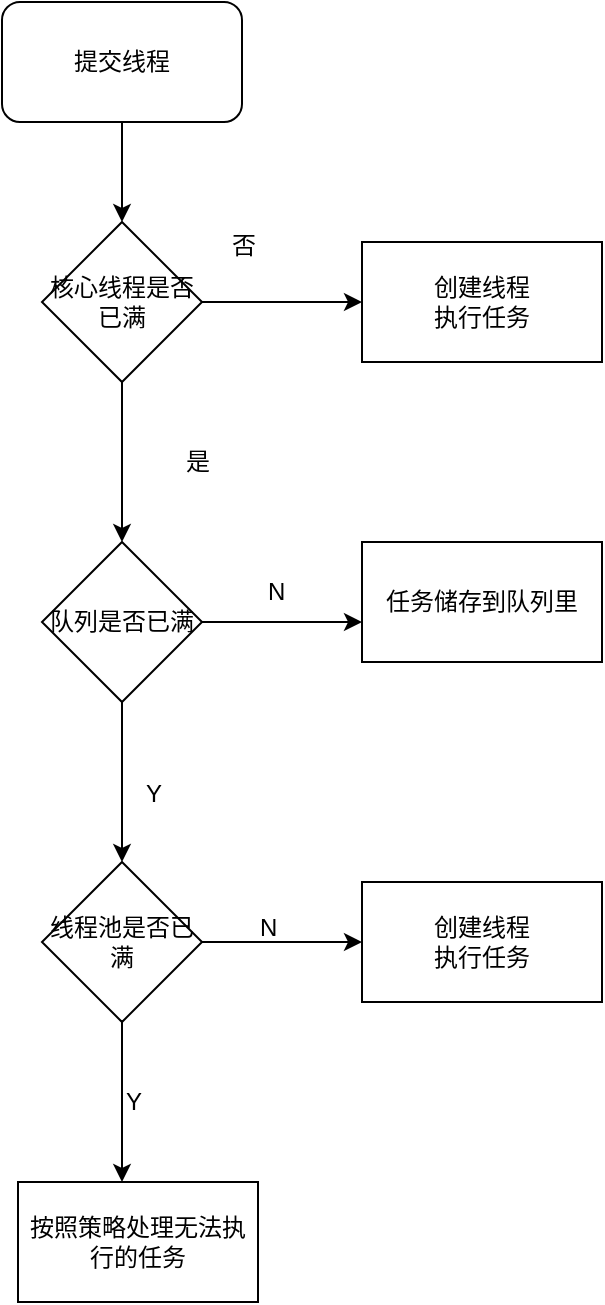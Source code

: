 <mxfile version="11.1.4" type="device"><diagram id="tQBq6MIUGDFXEpOkWEC3" name="Page-1"><mxGraphModel dx="1024" dy="604" grid="1" gridSize="10" guides="1" tooltips="1" connect="1" arrows="1" fold="1" page="1" pageScale="1" pageWidth="827" pageHeight="1169" math="0" shadow="0"><root><mxCell id="0"/><mxCell id="1" parent="0"/><mxCell id="wg8FPeXPoP8vHptGS7-T-5" value="" style="edgeStyle=orthogonalEdgeStyle;rounded=0;orthogonalLoop=1;jettySize=auto;html=1;" edge="1" parent="1" source="wg8FPeXPoP8vHptGS7-T-2" target="wg8FPeXPoP8vHptGS7-T-3"><mxGeometry relative="1" as="geometry"/></mxCell><mxCell id="wg8FPeXPoP8vHptGS7-T-2" value="提交线程" style="rounded=1;whiteSpace=wrap;html=1;" vertex="1" parent="1"><mxGeometry x="280" y="280" width="120" height="60" as="geometry"/></mxCell><mxCell id="wg8FPeXPoP8vHptGS7-T-7" value="" style="edgeStyle=orthogonalEdgeStyle;rounded=0;orthogonalLoop=1;jettySize=auto;html=1;" edge="1" parent="1" source="wg8FPeXPoP8vHptGS7-T-3" target="wg8FPeXPoP8vHptGS7-T-6"><mxGeometry relative="1" as="geometry"/></mxCell><mxCell id="wg8FPeXPoP8vHptGS7-T-10" value="" style="edgeStyle=orthogonalEdgeStyle;rounded=0;orthogonalLoop=1;jettySize=auto;html=1;" edge="1" parent="1" source="wg8FPeXPoP8vHptGS7-T-3"><mxGeometry relative="1" as="geometry"><mxPoint x="460" y="430" as="targetPoint"/></mxGeometry></mxCell><mxCell id="wg8FPeXPoP8vHptGS7-T-3" value="核心线程是否已满" style="rhombus;whiteSpace=wrap;html=1;" vertex="1" parent="1"><mxGeometry x="300" y="390" width="80" height="80" as="geometry"/></mxCell><mxCell id="wg8FPeXPoP8vHptGS7-T-15" value="" style="edgeStyle=orthogonalEdgeStyle;rounded=0;orthogonalLoop=1;jettySize=auto;html=1;" edge="1" parent="1" source="wg8FPeXPoP8vHptGS7-T-6" target="wg8FPeXPoP8vHptGS7-T-14"><mxGeometry relative="1" as="geometry"/></mxCell><mxCell id="wg8FPeXPoP8vHptGS7-T-19" value="" style="edgeStyle=orthogonalEdgeStyle;rounded=0;orthogonalLoop=1;jettySize=auto;html=1;" edge="1" parent="1" source="wg8FPeXPoP8vHptGS7-T-6"><mxGeometry relative="1" as="geometry"><mxPoint x="460" y="590" as="targetPoint"/></mxGeometry></mxCell><mxCell id="wg8FPeXPoP8vHptGS7-T-6" value="队列是否已满" style="rhombus;whiteSpace=wrap;html=1;" vertex="1" parent="1"><mxGeometry x="300" y="550" width="80" height="80" as="geometry"/></mxCell><mxCell id="wg8FPeXPoP8vHptGS7-T-17" value="" style="edgeStyle=orthogonalEdgeStyle;rounded=0;orthogonalLoop=1;jettySize=auto;html=1;" edge="1" parent="1" source="wg8FPeXPoP8vHptGS7-T-14"><mxGeometry relative="1" as="geometry"><mxPoint x="340" y="870" as="targetPoint"/></mxGeometry></mxCell><mxCell id="wg8FPeXPoP8vHptGS7-T-23" value="" style="edgeStyle=orthogonalEdgeStyle;rounded=0;orthogonalLoop=1;jettySize=auto;html=1;" edge="1" parent="1" source="wg8FPeXPoP8vHptGS7-T-14"><mxGeometry relative="1" as="geometry"><mxPoint x="460" y="750" as="targetPoint"/></mxGeometry></mxCell><mxCell id="wg8FPeXPoP8vHptGS7-T-14" value="线程池是否已满" style="rhombus;whiteSpace=wrap;html=1;" vertex="1" parent="1"><mxGeometry x="300" y="710" width="80" height="80" as="geometry"/></mxCell><mxCell id="wg8FPeXPoP8vHptGS7-T-8" value="是" style="text;html=1;resizable=0;points=[];autosize=1;align=left;verticalAlign=top;spacingTop=-4;" vertex="1" parent="1"><mxGeometry x="370" y="500" width="30" height="20" as="geometry"/></mxCell><mxCell id="wg8FPeXPoP8vHptGS7-T-12" value="创建线程&lt;br&gt;执行任务" style="rounded=0;whiteSpace=wrap;html=1;" vertex="1" parent="1"><mxGeometry x="460" y="400" width="120" height="60" as="geometry"/></mxCell><mxCell id="wg8FPeXPoP8vHptGS7-T-13" value="否" style="text;html=1;resizable=0;points=[];autosize=1;align=left;verticalAlign=top;spacingTop=-4;" vertex="1" parent="1"><mxGeometry x="393" y="392" width="30" height="20" as="geometry"/></mxCell><mxCell id="wg8FPeXPoP8vHptGS7-T-20" value="任务储存到队列里" style="rounded=0;whiteSpace=wrap;html=1;" vertex="1" parent="1"><mxGeometry x="460" y="550" width="120" height="60" as="geometry"/></mxCell><mxCell id="wg8FPeXPoP8vHptGS7-T-21" value="创建线程&lt;br&gt;执行任务" style="rounded=0;whiteSpace=wrap;html=1;" vertex="1" parent="1"><mxGeometry x="460" y="720" width="120" height="60" as="geometry"/></mxCell><mxCell id="wg8FPeXPoP8vHptGS7-T-24" value="按照策略处理无法执行的任务" style="rounded=0;whiteSpace=wrap;html=1;" vertex="1" parent="1"><mxGeometry x="288" y="870" width="120" height="60" as="geometry"/></mxCell><mxCell id="wg8FPeXPoP8vHptGS7-T-25" value="Y" style="text;html=1;resizable=0;points=[];autosize=1;align=left;verticalAlign=top;spacingTop=-4;" vertex="1" parent="1"><mxGeometry x="350" y="666" width="20" height="20" as="geometry"/></mxCell><mxCell id="wg8FPeXPoP8vHptGS7-T-26" value="Y" style="text;html=1;resizable=0;points=[];autosize=1;align=left;verticalAlign=top;spacingTop=-4;" vertex="1" parent="1"><mxGeometry x="340" y="820" width="20" height="20" as="geometry"/></mxCell><mxCell id="wg8FPeXPoP8vHptGS7-T-27" value="N" style="text;html=1;resizable=0;points=[];autosize=1;align=left;verticalAlign=top;spacingTop=-4;" vertex="1" parent="1"><mxGeometry x="411" y="565" width="20" height="20" as="geometry"/></mxCell><mxCell id="wg8FPeXPoP8vHptGS7-T-28" value="N" style="text;html=1;resizable=0;points=[];autosize=1;align=left;verticalAlign=top;spacingTop=-4;" vertex="1" parent="1"><mxGeometry x="407" y="733" width="20" height="20" as="geometry"/></mxCell></root></mxGraphModel></diagram><diagram id="2YmdZR50PpVA1Yxo7xsA" name="Page-2"><mxGraphModel dx="1024" dy="605" grid="1" gridSize="10" guides="1" tooltips="1" connect="1" arrows="1" fold="1" page="1" pageScale="1" pageWidth="827" pageHeight="1169" math="0" shadow="0"><root><mxCell id="I7eDSMhSXRug8VvocQYa-0"/><mxCell id="I7eDSMhSXRug8VvocQYa-1" parent="I7eDSMhSXRug8VvocQYa-0"/><mxCell id="I7eDSMhSXRug8VvocQYa-50" value="" style="edgeStyle=orthogonalEdgeStyle;rounded=0;orthogonalLoop=1;jettySize=auto;html=1;" edge="1" parent="I7eDSMhSXRug8VvocQYa-1" source="I7eDSMhSXRug8VvocQYa-2"><mxGeometry relative="1" as="geometry"><mxPoint x="58" y="120" as="targetPoint"/><Array as="points"><mxPoint x="30" y="408"/><mxPoint x="30" y="120"/></Array></mxGeometry></mxCell><mxCell id="I7eDSMhSXRug8VvocQYa-2" value="" style="whiteSpace=wrap;html=1;aspect=fixed;" vertex="1" parent="I7eDSMhSXRug8VvocQYa-1"><mxGeometry x="57.5" y="285" width="245" height="245" as="geometry"/></mxCell><mxCell id="I7eDSMhSXRug8VvocQYa-3" value="AbortPolicy" style="rounded=0;whiteSpace=wrap;html=1;" vertex="1" parent="I7eDSMhSXRug8VvocQYa-1"><mxGeometry x="75" y="370" width="100" height="50" as="geometry"/></mxCell><mxCell id="I7eDSMhSXRug8VvocQYa-4" value="DiscardOldestPolicy" style="rounded=0;whiteSpace=wrap;html=1;" vertex="1" parent="I7eDSMhSXRug8VvocQYa-1"><mxGeometry x="190" y="450" width="100" height="50" as="geometry"/></mxCell><mxCell id="I7eDSMhSXRug8VvocQYa-5" value="CallerRunsPolicy" style="rounded=0;whiteSpace=wrap;html=1;" vertex="1" parent="I7eDSMhSXRug8VvocQYa-1"><mxGeometry x="75" y="450" width="100" height="50" as="geometry"/></mxCell><mxCell id="I7eDSMhSXRug8VvocQYa-6" value="DiscardPolicy" style="rounded=0;whiteSpace=wrap;html=1;" vertex="1" parent="I7eDSMhSXRug8VvocQYa-1"><mxGeometry x="190" y="370" width="100" height="50" as="geometry"/></mxCell><mxCell id="I7eDSMhSXRug8VvocQYa-46" value="" style="edgeStyle=orthogonalEdgeStyle;rounded=0;orthogonalLoop=1;jettySize=auto;html=1;" edge="1" parent="I7eDSMhSXRug8VvocQYa-1" source="I7eDSMhSXRug8VvocQYa-7"><mxGeometry relative="1" as="geometry"><mxPoint x="255" y="120" as="targetPoint"/></mxGeometry></mxCell><mxCell id="I7eDSMhSXRug8VvocQYa-48" value="" style="edgeStyle=orthogonalEdgeStyle;rounded=0;orthogonalLoop=1;jettySize=auto;html=1;entryX=0.25;entryY=0;entryDx=0;entryDy=0;" edge="1" parent="I7eDSMhSXRug8VvocQYa-1" source="I7eDSMhSXRug8VvocQYa-7" target="I7eDSMhSXRug8VvocQYa-2"><mxGeometry relative="1" as="geometry"><mxPoint x="115" y="240" as="targetPoint"/></mxGeometry></mxCell><mxCell id="I7eDSMhSXRug8VvocQYa-7" value="主线程" style="ellipse;whiteSpace=wrap;html=1;" vertex="1" parent="I7eDSMhSXRug8VvocQYa-1"><mxGeometry x="60" y="80" width="120" height="80" as="geometry"/></mxCell><mxCell id="I7eDSMhSXRug8VvocQYa-37" value="" style="edgeStyle=orthogonalEdgeStyle;rounded=0;orthogonalLoop=1;jettySize=auto;html=1;entryX=0;entryY=0.5;entryDx=0;entryDy=0;" edge="1" parent="I7eDSMhSXRug8VvocQYa-1" source="I7eDSMhSXRug8VvocQYa-8" target="I7eDSMhSXRug8VvocQYa-22"><mxGeometry relative="1" as="geometry"><mxPoint x="320" y="10" as="targetPoint"/><Array as="points"><mxPoint x="320" y="70"/></Array></mxGeometry></mxCell><mxCell id="-KarGh6hBYN8ZnSQkCtw-1" value="" style="edgeStyle=orthogonalEdgeStyle;rounded=0;orthogonalLoop=1;jettySize=auto;html=1;" edge="1" parent="I7eDSMhSXRug8VvocQYa-1" source="I7eDSMhSXRug8VvocQYa-8" target="I7eDSMhSXRug8VvocQYa-2"><mxGeometry relative="1" as="geometry"><mxPoint x="320" y="230" as="targetPoint"/><Array as="points"><mxPoint x="320" y="220"/><mxPoint x="180" y="220"/></Array></mxGeometry></mxCell><mxCell id="I7eDSMhSXRug8VvocQYa-8" value="execute()" style="rounded=1;whiteSpace=wrap;html=1;" vertex="1" parent="I7eDSMhSXRug8VvocQYa-1"><mxGeometry x="260" y="90" width="120" height="60" as="geometry"/></mxCell><mxCell id="I7eDSMhSXRug8VvocQYa-10" value="" style="rounded=0;whiteSpace=wrap;html=1;" vertex="1" parent="I7eDSMhSXRug8VvocQYa-1"><mxGeometry x="500" y="160" width="230" height="390" as="geometry"/></mxCell><mxCell id="I7eDSMhSXRug8VvocQYa-11" value="" style="rounded=0;whiteSpace=wrap;html=1;" vertex="1" parent="I7eDSMhSXRug8VvocQYa-1"><mxGeometry x="510" y="200" width="200" height="200" as="geometry"/></mxCell><mxCell id="I7eDSMhSXRug8VvocQYa-12" value="&lt;span style=&quot;white-space: normal&quot;&gt;线程&lt;/span&gt;" style="ellipse;whiteSpace=wrap;html=1;" vertex="1" parent="I7eDSMhSXRug8VvocQYa-1"><mxGeometry x="525" y="240" width="80" height="60" as="geometry"/></mxCell><mxCell id="I7eDSMhSXRug8VvocQYa-14" value="&lt;span style=&quot;white-space: normal&quot;&gt;线程&lt;/span&gt;" style="ellipse;whiteSpace=wrap;html=1;" vertex="1" parent="I7eDSMhSXRug8VvocQYa-1"><mxGeometry x="627.5" y="260" width="80" height="60" as="geometry"/></mxCell><mxCell id="I7eDSMhSXRug8VvocQYa-15" value="&lt;span style=&quot;white-space: normal&quot;&gt;线程&lt;/span&gt;" style="ellipse;whiteSpace=wrap;html=1;" vertex="1" parent="I7eDSMhSXRug8VvocQYa-1"><mxGeometry x="535" y="325" width="80" height="60" as="geometry"/></mxCell><mxCell id="I7eDSMhSXRug8VvocQYa-16" value="线程" style="ellipse;whiteSpace=wrap;html=1;" vertex="1" parent="I7eDSMhSXRug8VvocQYa-1"><mxGeometry x="555" y="420" width="60" height="50" as="geometry"/></mxCell><mxCell id="I7eDSMhSXRug8VvocQYa-17" value="&lt;span style=&quot;white-space: normal&quot;&gt;线程&lt;/span&gt;" style="ellipse;whiteSpace=wrap;html=1;" vertex="1" parent="I7eDSMhSXRug8VvocQYa-1"><mxGeometry x="640" y="440" width="55" height="60" as="geometry"/></mxCell><mxCell id="I7eDSMhSXRug8VvocQYa-18" value="&lt;span style=&quot;white-space: normal&quot;&gt;线程&lt;/span&gt;" style="ellipse;whiteSpace=wrap;html=1;" vertex="1" parent="I7eDSMhSXRug8VvocQYa-1"><mxGeometry x="565" y="480" width="60" height="50" as="geometry"/></mxCell><mxCell id="I7eDSMhSXRug8VvocQYa-19" value="corePool" style="text;html=1;strokeColor=none;fillColor=none;align=center;verticalAlign=middle;whiteSpace=wrap;rounded=0;" vertex="1" parent="I7eDSMhSXRug8VvocQYa-1"><mxGeometry x="525" y="210" width="40" height="20" as="geometry"/></mxCell><mxCell id="I7eDSMhSXRug8VvocQYa-22" value="" style="rounded=0;whiteSpace=wrap;html=1;" vertex="1" parent="I7eDSMhSXRug8VvocQYa-1"><mxGeometry x="490" y="40" width="60" height="60" as="geometry"/></mxCell><mxCell id="I7eDSMhSXRug8VvocQYa-24" value="" style="rounded=0;whiteSpace=wrap;html=1;" vertex="1" parent="I7eDSMhSXRug8VvocQYa-1"><mxGeometry x="550" y="40" width="60" height="60" as="geometry"/></mxCell><mxCell id="I7eDSMhSXRug8VvocQYa-25" value="" style="rounded=0;whiteSpace=wrap;html=1;" vertex="1" parent="I7eDSMhSXRug8VvocQYa-1"><mxGeometry x="607.5" y="40" width="60" height="60" as="geometry"/></mxCell><mxCell id="I7eDSMhSXRug8VvocQYa-27" value="" style="rounded=0;whiteSpace=wrap;html=1;" vertex="1" parent="I7eDSMhSXRug8VvocQYa-1"><mxGeometry x="665" y="40" width="60" height="60" as="geometry"/></mxCell><mxCell id="I7eDSMhSXRug8VvocQYa-28" value="" style="ellipse;whiteSpace=wrap;html=1;aspect=fixed;fillColor=#330000;" vertex="1" parent="I7eDSMhSXRug8VvocQYa-1"><mxGeometry x="564" y="55" width="30" height="30" as="geometry"/></mxCell><mxCell id="I7eDSMhSXRug8VvocQYa-29" value="" style="ellipse;whiteSpace=wrap;html=1;aspect=fixed;fillColor=#330000;" vertex="1" parent="I7eDSMhSXRug8VvocQYa-1"><mxGeometry x="625" y="55" width="30" height="30" as="geometry"/></mxCell><mxCell id="I7eDSMhSXRug8VvocQYa-30" value="" style="ellipse;whiteSpace=wrap;html=1;aspect=fixed;fillColor=#330000;" vertex="1" parent="I7eDSMhSXRug8VvocQYa-1"><mxGeometry x="680" y="55" width="30" height="30" as="geometry"/></mxCell><mxCell id="I7eDSMhSXRug8VvocQYa-34" value="" style="endArrow=classic;html=1;exitX=1;exitY=0.75;exitDx=0;exitDy=0;" edge="1" parent="I7eDSMhSXRug8VvocQYa-1" source="I7eDSMhSXRug8VvocQYa-8" target="I7eDSMhSXRug8VvocQYa-12"><mxGeometry width="50" height="50" relative="1" as="geometry"><mxPoint x="380" y="160" as="sourcePoint"/><mxPoint x="430" y="110" as="targetPoint"/></mxGeometry></mxCell><mxCell id="I7eDSMhSXRug8VvocQYa-35" value="" style="endArrow=classic;html=1;exitX=1.007;exitY=0.91;exitDx=0;exitDy=0;entryX=0.261;entryY=0.769;entryDx=0;entryDy=0;entryPerimeter=0;exitPerimeter=0;" edge="1" parent="I7eDSMhSXRug8VvocQYa-1" source="I7eDSMhSXRug8VvocQYa-8" target="I7eDSMhSXRug8VvocQYa-10"><mxGeometry width="50" height="50" relative="1" as="geometry"><mxPoint x="390" y="145" as="sourcePoint"/><mxPoint x="546.331" y="259.079" as="targetPoint"/></mxGeometry></mxCell><mxCell id="I7eDSMhSXRug8VvocQYa-38" value="3" style="text;html=1;resizable=0;points=[];autosize=1;align=left;verticalAlign=top;spacingTop=-4;" vertex="1" parent="I7eDSMhSXRug8VvocQYa-1"><mxGeometry x="408" y="226" width="20" height="20" as="geometry"/></mxCell><mxCell id="I7eDSMhSXRug8VvocQYa-39" value="1" style="text;html=1;resizable=0;points=[];autosize=1;align=left;verticalAlign=top;spacingTop=-4;" vertex="1" parent="I7eDSMhSXRug8VvocQYa-1"><mxGeometry x="442" y="174" width="20" height="20" as="geometry"/></mxCell><mxCell id="I7eDSMhSXRug8VvocQYa-40" value="2" style="text;html=1;resizable=0;points=[];autosize=1;align=left;verticalAlign=top;spacingTop=-4;" vertex="1" parent="I7eDSMhSXRug8VvocQYa-1"><mxGeometry x="405" y="76" width="20" height="20" as="geometry"/></mxCell><mxCell id="I7eDSMhSXRug8VvocQYa-41" value="BlockingQueue&amp;lt;Runable&amp;gt;" style="text;html=1;resizable=0;points=[];autosize=1;align=left;verticalAlign=top;spacingTop=-4;" vertex="1" parent="I7eDSMhSXRug8VvocQYa-1"><mxGeometry x="538" y="8" width="160" height="20" as="geometry"/></mxCell><mxCell id="I7eDSMhSXRug8VvocQYa-42" value="" style="endArrow=classic;html=1;entryX=0.5;entryY=1;entryDx=0;entryDy=0;exitX=0.5;exitY=0;exitDx=0;exitDy=0;" edge="1" parent="I7eDSMhSXRug8VvocQYa-1" source="I7eDSMhSXRug8VvocQYa-14" target="I7eDSMhSXRug8VvocQYa-27"><mxGeometry width="50" height="50" relative="1" as="geometry"><mxPoint x="630" y="260" as="sourcePoint"/><mxPoint x="680" y="210" as="targetPoint"/></mxGeometry></mxCell><mxCell id="I7eDSMhSXRug8VvocQYa-43" value="poll()" style="text;html=1;resizable=0;points=[];autosize=1;align=left;verticalAlign=top;spacingTop=-4;" vertex="1" parent="I7eDSMhSXRug8VvocQYa-1"><mxGeometry x="695" y="130" width="40" height="20" as="geometry"/></mxCell><mxCell id="I7eDSMhSXRug8VvocQYa-44" value="take()" style="text;html=1;strokeColor=none;fillColor=none;align=center;verticalAlign=middle;whiteSpace=wrap;rounded=0;" vertex="1" parent="I7eDSMhSXRug8VvocQYa-1"><mxGeometry x="690" y="180" width="40" height="20" as="geometry"/></mxCell><mxCell id="I7eDSMhSXRug8VvocQYa-51" value="RejectedExcutionHandler" style="text;html=1;strokeColor=none;fillColor=none;align=center;verticalAlign=middle;whiteSpace=wrap;rounded=0;" vertex="1" parent="I7eDSMhSXRug8VvocQYa-1"><mxGeometry x="110" y="315" width="40" height="20" as="geometry"/></mxCell><mxCell id="I7eDSMhSXRug8VvocQYa-52" value="Runable.run()" style="text;html=1;resizable=0;points=[];autosize=1;align=left;verticalAlign=top;spacingTop=-4;" vertex="1" parent="I7eDSMhSXRug8VvocQYa-1"><mxGeometry x="50" y="213" width="90" height="20" as="geometry"/></mxCell><mxCell id="-KarGh6hBYN8ZnSQkCtw-2" value="4" style="text;html=1;resizable=0;points=[];autosize=1;align=left;verticalAlign=top;spacingTop=-4;" vertex="1" parent="I7eDSMhSXRug8VvocQYa-1"><mxGeometry x="262" y="195" width="20" height="20" as="geometry"/></mxCell></root></mxGraphModel></diagram></mxfile>